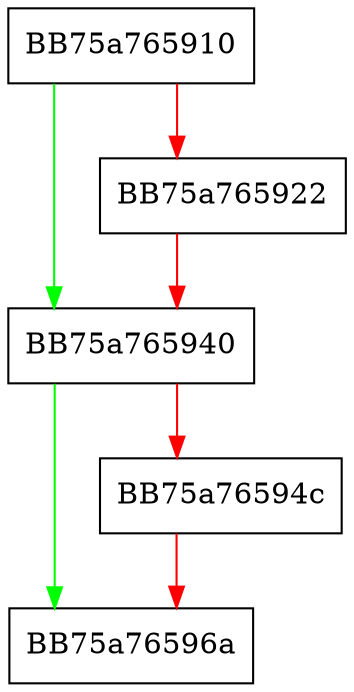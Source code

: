 digraph asyncprocessscan_cleanup_module {
  node [shape="box"];
  graph [splines=ortho];
  BB75a765910 -> BB75a765940 [color="green"];
  BB75a765910 -> BB75a765922 [color="red"];
  BB75a765922 -> BB75a765940 [color="red"];
  BB75a765940 -> BB75a76596a [color="green"];
  BB75a765940 -> BB75a76594c [color="red"];
  BB75a76594c -> BB75a76596a [color="red"];
}